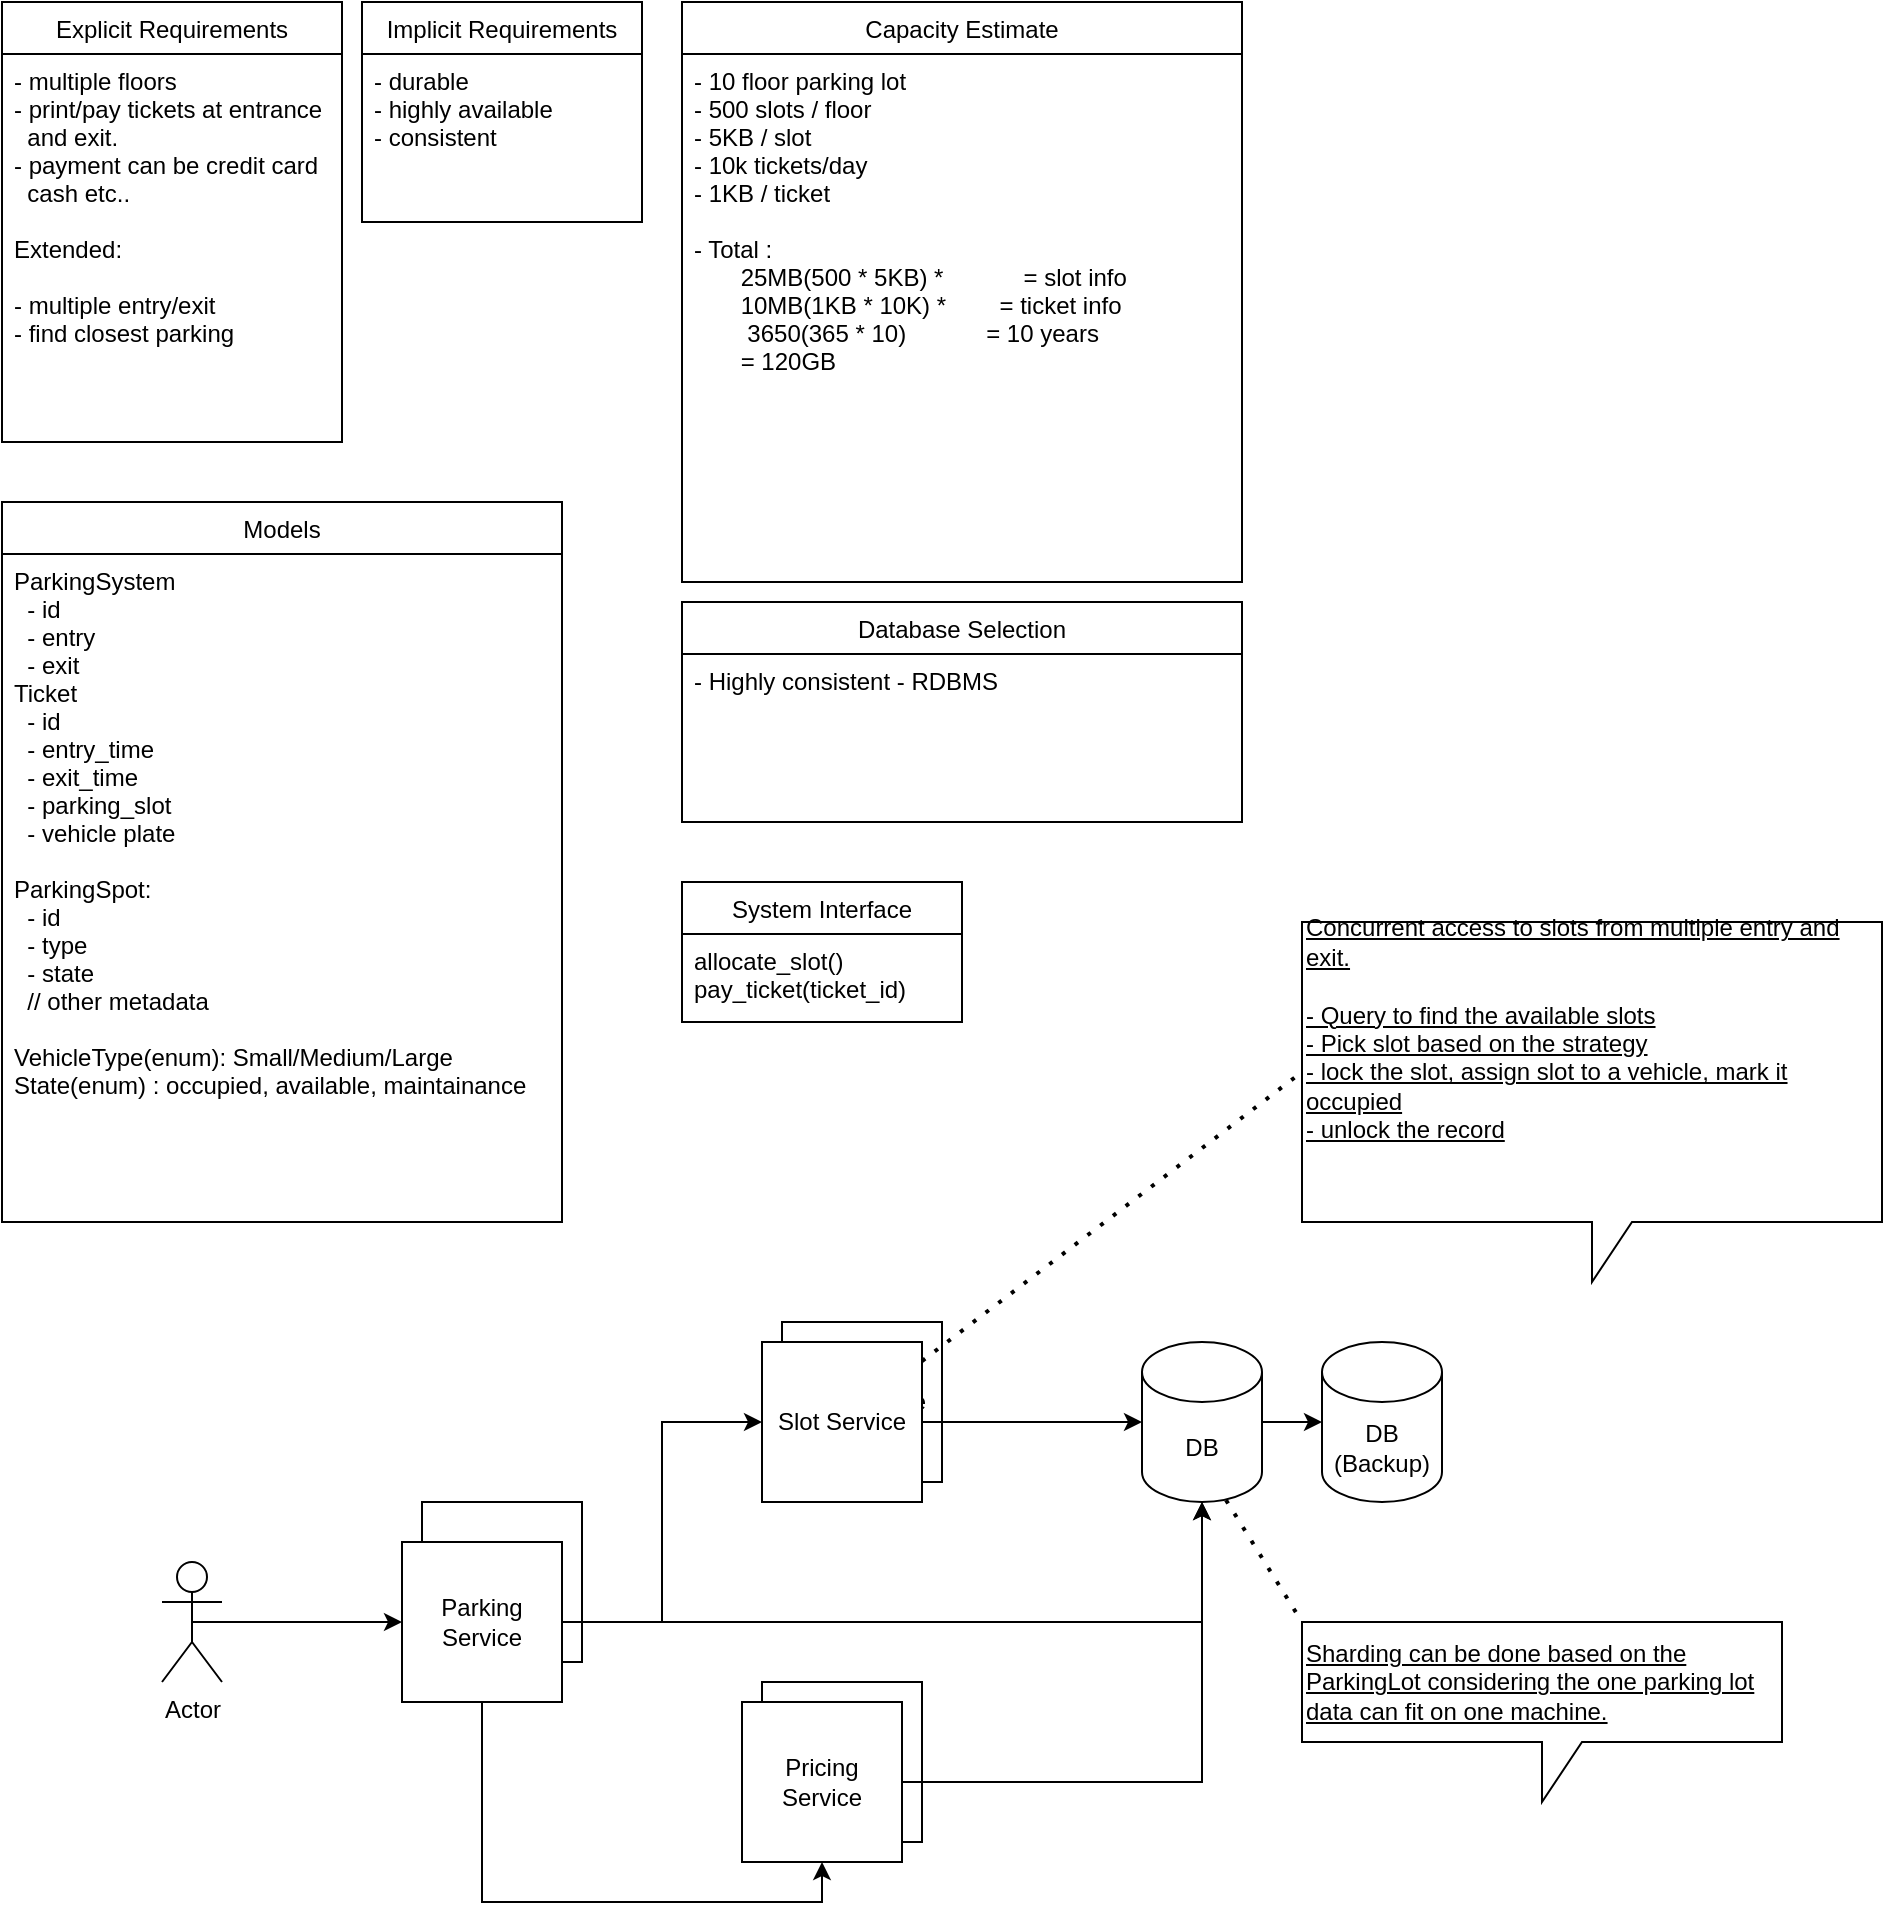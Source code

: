 <mxfile version="14.6.13" type="device"><diagram id="h0lr2CmEDd5Xquq4tO6g" name="Page-1"><mxGraphModel dx="706" dy="860" grid="1" gridSize="10" guides="1" tooltips="1" connect="1" arrows="1" fold="1" page="1" pageScale="1" pageWidth="850" pageHeight="1100" math="0" shadow="0"><root><mxCell id="0"/><mxCell id="1" parent="0"/><mxCell id="6KLpjg4VMVsjQ3TdnfAM-42" value="Parking&lt;br&gt;Service" style="whiteSpace=wrap;html=1;aspect=fixed;" vertex="1" parent="1"><mxGeometry x="280" y="790" width="80" height="80" as="geometry"/></mxCell><mxCell id="6KLpjg4VMVsjQ3TdnfAM-39" value="Pricing&lt;br&gt;Service" style="whiteSpace=wrap;html=1;aspect=fixed;" vertex="1" parent="1"><mxGeometry x="450" y="880" width="80" height="80" as="geometry"/></mxCell><mxCell id="6KLpjg4VMVsjQ3TdnfAM-38" value="Slot Service" style="whiteSpace=wrap;html=1;aspect=fixed;" vertex="1" parent="1"><mxGeometry x="460" y="700" width="80" height="80" as="geometry"/></mxCell><mxCell id="6KLpjg4VMVsjQ3TdnfAM-1" value="Explicit Requirements" style="swimlane;fontStyle=0;childLayout=stackLayout;horizontal=1;startSize=26;horizontalStack=0;resizeParent=1;resizeParentMax=0;resizeLast=0;collapsible=1;marginBottom=0;" vertex="1" parent="1"><mxGeometry x="70" y="40" width="170" height="220" as="geometry"/></mxCell><mxCell id="6KLpjg4VMVsjQ3TdnfAM-2" value="- multiple floors&#10;- print/pay tickets at entrance&#10;  and exit.&#10;- payment can be credit card&#10;  cash etc..&#10;&#10;Extended:&#10;&#10;- multiple entry/exit&#10;- find closest parking" style="text;strokeColor=none;fillColor=none;align=left;verticalAlign=top;spacingLeft=4;spacingRight=4;overflow=hidden;rotatable=0;points=[[0,0.5],[1,0.5]];portConstraint=eastwest;" vertex="1" parent="6KLpjg4VMVsjQ3TdnfAM-1"><mxGeometry y="26" width="170" height="194" as="geometry"/></mxCell><mxCell id="6KLpjg4VMVsjQ3TdnfAM-3" value="Implicit Requirements" style="swimlane;fontStyle=0;childLayout=stackLayout;horizontal=1;startSize=26;horizontalStack=0;resizeParent=1;resizeParentMax=0;resizeLast=0;collapsible=1;marginBottom=0;" vertex="1" parent="1"><mxGeometry x="250" y="40" width="140" height="110" as="geometry"/></mxCell><mxCell id="6KLpjg4VMVsjQ3TdnfAM-4" value="- durable&#10;- highly available &#10;- consistent" style="text;strokeColor=none;fillColor=none;align=left;verticalAlign=top;spacingLeft=4;spacingRight=4;overflow=hidden;rotatable=0;points=[[0,0.5],[1,0.5]];portConstraint=eastwest;" vertex="1" parent="6KLpjg4VMVsjQ3TdnfAM-3"><mxGeometry y="26" width="140" height="84" as="geometry"/></mxCell><mxCell id="6KLpjg4VMVsjQ3TdnfAM-5" value="Database Selection" style="swimlane;fontStyle=0;childLayout=stackLayout;horizontal=1;startSize=26;horizontalStack=0;resizeParent=1;resizeParentMax=0;resizeLast=0;collapsible=1;marginBottom=0;" vertex="1" parent="1"><mxGeometry x="410" y="340" width="280" height="110" as="geometry"/></mxCell><mxCell id="6KLpjg4VMVsjQ3TdnfAM-6" value="- Highly consistent - RDBMS" style="text;strokeColor=none;fillColor=none;align=left;verticalAlign=top;spacingLeft=4;spacingRight=4;overflow=hidden;rotatable=0;points=[[0,0.5],[1,0.5]];portConstraint=eastwest;" vertex="1" parent="6KLpjg4VMVsjQ3TdnfAM-5"><mxGeometry y="26" width="280" height="84" as="geometry"/></mxCell><mxCell id="6KLpjg4VMVsjQ3TdnfAM-9" value="Capacity Estimate" style="swimlane;fontStyle=0;childLayout=stackLayout;horizontal=1;startSize=26;horizontalStack=0;resizeParent=1;resizeParentMax=0;resizeLast=0;collapsible=1;marginBottom=0;" vertex="1" parent="1"><mxGeometry x="410" y="40" width="280" height="290" as="geometry"/></mxCell><mxCell id="6KLpjg4VMVsjQ3TdnfAM-10" value="- 10 floor parking lot&#10;- 500 slots / floor&#10;- 5KB / slot&#10;- 10k tickets/day&#10;- 1KB / ticket  &#10;&#10;- Total : &#10;       25MB(500 * 5KB) *            = slot info&#10;       10MB(1KB * 10K) *        = ticket info&#10;        3650(365 * 10)            = 10 years&#10;       = 120GB&#10;&#10;&#10;&#10;&#10;&#10;&#10;&#10;&#10;&#10;&#10;&#10;&#10;&#10;" style="text;strokeColor=none;fillColor=none;align=left;verticalAlign=top;spacingLeft=4;spacingRight=4;overflow=hidden;rotatable=0;points=[[0,0.5],[1,0.5]];portConstraint=eastwest;" vertex="1" parent="6KLpjg4VMVsjQ3TdnfAM-9"><mxGeometry y="26" width="280" height="264" as="geometry"/></mxCell><mxCell id="6KLpjg4VMVsjQ3TdnfAM-11" value="Models" style="swimlane;fontStyle=0;childLayout=stackLayout;horizontal=1;startSize=26;horizontalStack=0;resizeParent=1;resizeParentMax=0;resizeLast=0;collapsible=1;marginBottom=0;" vertex="1" parent="1"><mxGeometry x="70" y="290" width="280" height="360" as="geometry"/></mxCell><mxCell id="6KLpjg4VMVsjQ3TdnfAM-12" value="ParkingSystem&#10;  - id&#10;  - entry&#10;  - exit&#10;Ticket&#10;  - id&#10;  - entry_time&#10;  - exit_time&#10;  - parking_slot&#10;  - vehicle plate&#10;&#10;ParkingSpot:&#10;  - id&#10;  - type&#10;  - state&#10;  // other metadata&#10;&#10;VehicleType(enum): Small/Medium/Large&#10;State(enum) : occupied, available, maintainance&#10;&#10;" style="text;strokeColor=none;fillColor=none;align=left;verticalAlign=top;spacingLeft=4;spacingRight=4;overflow=hidden;rotatable=0;points=[[0,0.5],[1,0.5]];portConstraint=eastwest;" vertex="1" parent="6KLpjg4VMVsjQ3TdnfAM-11"><mxGeometry y="26" width="280" height="334" as="geometry"/></mxCell><mxCell id="6KLpjg4VMVsjQ3TdnfAM-19" style="edgeStyle=orthogonalEdgeStyle;rounded=0;orthogonalLoop=1;jettySize=auto;html=1;exitX=0.5;exitY=0.5;exitDx=0;exitDy=0;exitPerimeter=0;entryX=0;entryY=0.5;entryDx=0;entryDy=0;" edge="1" parent="1" source="6KLpjg4VMVsjQ3TdnfAM-13" target="6KLpjg4VMVsjQ3TdnfAM-14"><mxGeometry relative="1" as="geometry"/></mxCell><mxCell id="6KLpjg4VMVsjQ3TdnfAM-13" value="Actor" style="shape=umlActor;verticalLabelPosition=bottom;verticalAlign=top;html=1;outlineConnect=0;" vertex="1" parent="1"><mxGeometry x="150" y="820" width="30" height="60" as="geometry"/></mxCell><mxCell id="6KLpjg4VMVsjQ3TdnfAM-20" style="edgeStyle=orthogonalEdgeStyle;rounded=0;orthogonalLoop=1;jettySize=auto;html=1;entryX=0;entryY=0.5;entryDx=0;entryDy=0;" edge="1" parent="1" source="6KLpjg4VMVsjQ3TdnfAM-14" target="6KLpjg4VMVsjQ3TdnfAM-17"><mxGeometry relative="1" as="geometry"/></mxCell><mxCell id="6KLpjg4VMVsjQ3TdnfAM-25" style="edgeStyle=orthogonalEdgeStyle;rounded=0;orthogonalLoop=1;jettySize=auto;html=1;entryX=0.5;entryY=1;entryDx=0;entryDy=0;entryPerimeter=0;" edge="1" parent="1" source="6KLpjg4VMVsjQ3TdnfAM-14" target="6KLpjg4VMVsjQ3TdnfAM-21"><mxGeometry relative="1" as="geometry"><mxPoint x="310" y="960" as="targetPoint"/></mxGeometry></mxCell><mxCell id="6KLpjg4VMVsjQ3TdnfAM-28" style="edgeStyle=orthogonalEdgeStyle;rounded=0;orthogonalLoop=1;jettySize=auto;html=1;entryX=0.5;entryY=1;entryDx=0;entryDy=0;exitX=0.5;exitY=1;exitDx=0;exitDy=0;" edge="1" parent="1" source="6KLpjg4VMVsjQ3TdnfAM-14" target="6KLpjg4VMVsjQ3TdnfAM-27"><mxGeometry relative="1" as="geometry"/></mxCell><mxCell id="6KLpjg4VMVsjQ3TdnfAM-14" value="Parking&lt;br&gt;Service" style="whiteSpace=wrap;html=1;aspect=fixed;" vertex="1" parent="1"><mxGeometry x="270" y="810" width="80" height="80" as="geometry"/></mxCell><mxCell id="6KLpjg4VMVsjQ3TdnfAM-22" style="edgeStyle=orthogonalEdgeStyle;rounded=0;orthogonalLoop=1;jettySize=auto;html=1;entryX=0;entryY=0.5;entryDx=0;entryDy=0;entryPerimeter=0;" edge="1" parent="1" source="6KLpjg4VMVsjQ3TdnfAM-17" target="6KLpjg4VMVsjQ3TdnfAM-21"><mxGeometry relative="1" as="geometry"/></mxCell><mxCell id="6KLpjg4VMVsjQ3TdnfAM-17" value="Slot Service" style="whiteSpace=wrap;html=1;aspect=fixed;" vertex="1" parent="1"><mxGeometry x="450" y="710" width="80" height="80" as="geometry"/></mxCell><mxCell id="6KLpjg4VMVsjQ3TdnfAM-41" style="edgeStyle=orthogonalEdgeStyle;rounded=0;orthogonalLoop=1;jettySize=auto;html=1;exitX=1;exitY=0.5;exitDx=0;exitDy=0;exitPerimeter=0;entryX=0;entryY=0.5;entryDx=0;entryDy=0;entryPerimeter=0;" edge="1" parent="1" source="6KLpjg4VMVsjQ3TdnfAM-21" target="6KLpjg4VMVsjQ3TdnfAM-40"><mxGeometry relative="1" as="geometry"/></mxCell><mxCell id="6KLpjg4VMVsjQ3TdnfAM-21" value="DB" style="shape=cylinder3;whiteSpace=wrap;html=1;boundedLbl=1;backgroundOutline=1;size=15;" vertex="1" parent="1"><mxGeometry x="640" y="710" width="60" height="80" as="geometry"/></mxCell><mxCell id="6KLpjg4VMVsjQ3TdnfAM-30" style="edgeStyle=orthogonalEdgeStyle;rounded=0;orthogonalLoop=1;jettySize=auto;html=1;" edge="1" parent="1" source="6KLpjg4VMVsjQ3TdnfAM-27" target="6KLpjg4VMVsjQ3TdnfAM-21"><mxGeometry relative="1" as="geometry"/></mxCell><mxCell id="6KLpjg4VMVsjQ3TdnfAM-27" value="Pricing&lt;br&gt;Service" style="whiteSpace=wrap;html=1;aspect=fixed;" vertex="1" parent="1"><mxGeometry x="440" y="890" width="80" height="80" as="geometry"/></mxCell><mxCell id="6KLpjg4VMVsjQ3TdnfAM-31" value="System Interface" style="swimlane;fontStyle=0;childLayout=stackLayout;horizontal=1;startSize=26;horizontalStack=0;resizeParent=1;resizeParentMax=0;resizeLast=0;collapsible=1;marginBottom=0;" vertex="1" parent="1"><mxGeometry x="410" y="480" width="140" height="70" as="geometry"/></mxCell><mxCell id="6KLpjg4VMVsjQ3TdnfAM-32" value="allocate_slot()&#10;pay_ticket(ticket_id) &#10;" style="text;strokeColor=none;fillColor=none;align=left;verticalAlign=top;spacingLeft=4;spacingRight=4;overflow=hidden;rotatable=0;points=[[0,0.5],[1,0.5]];portConstraint=eastwest;" vertex="1" parent="6KLpjg4VMVsjQ3TdnfAM-31"><mxGeometry y="26" width="140" height="44" as="geometry"/></mxCell><mxCell id="6KLpjg4VMVsjQ3TdnfAM-36" value="&lt;a class=&quot;yt-simple-endpoint style-scope ytd-toggle-button-renderer&quot; tabindex=&quot;-1&quot; style=&quot;display: flex ; cursor: pointer ; color: inherit ; border-radius: inherit&quot;&gt;Concurrent access to slots from multiple entry and exit.&lt;/a&gt;&lt;a class=&quot;yt-simple-endpoint style-scope ytd-toggle-button-renderer&quot; tabindex=&quot;-1&quot; style=&quot;display: flex ; cursor: pointer ; color: inherit ; border-radius: inherit&quot;&gt;&lt;br&gt;&lt;/a&gt;&lt;a class=&quot;yt-simple-endpoint style-scope ytd-toggle-button-renderer&quot; tabindex=&quot;-1&quot; style=&quot;display: flex ; cursor: pointer ; color: inherit ; border-radius: inherit&quot;&gt;- Query to find the available slots&lt;/a&gt;&lt;a class=&quot;yt-simple-endpoint style-scope ytd-toggle-button-renderer&quot; tabindex=&quot;-1&quot; style=&quot;display: flex ; cursor: pointer ; color: inherit ; border-radius: inherit&quot;&gt;- Pick slot based on the strategy&lt;/a&gt;&lt;a class=&quot;yt-simple-endpoint style-scope ytd-toggle-button-renderer&quot; tabindex=&quot;-1&quot; style=&quot;display: flex ; cursor: pointer ; color: inherit ; border-radius: inherit&quot;&gt;- lock the slot, assign slot to a vehicle, mark it occupied&lt;/a&gt;&lt;a class=&quot;yt-simple-endpoint style-scope ytd-toggle-button-renderer&quot; tabindex=&quot;-1&quot; style=&quot;display: flex ; cursor: pointer ; color: inherit ; border-radius: inherit&quot;&gt;- unlock the record&lt;br&gt;&lt;/a&gt;&lt;a class=&quot;yt-simple-endpoint style-scope ytd-toggle-button-renderer&quot; tabindex=&quot;-1&quot; style=&quot;display: flex ; cursor: pointer ; color: inherit ; border-radius: inherit&quot;&gt;&lt;br&gt;&lt;/a&gt;&lt;a class=&quot;yt-simple-endpoint style-scope ytd-toggle-button-renderer&quot; tabindex=&quot;-1&quot; style=&quot;display: flex ; cursor: pointer ; color: inherit ; border-radius: inherit&quot;&gt;&lt;br&gt;&lt;/a&gt;&lt;a class=&quot;yt-simple-endpoint style-scope ytd-toggle-button-renderer&quot; tabindex=&quot;-1&quot; style=&quot;display: flex ; cursor: pointer ; color: inherit ; border-radius: inherit&quot;&gt;&lt;br&gt;&lt;/a&gt;" style="shape=callout;whiteSpace=wrap;html=1;perimeter=calloutPerimeter;align=left;" vertex="1" parent="1"><mxGeometry x="720" y="500" width="290" height="180" as="geometry"/></mxCell><mxCell id="6KLpjg4VMVsjQ3TdnfAM-37" value="" style="endArrow=none;dashed=1;html=1;dashPattern=1 3;strokeWidth=2;entryX=0;entryY=0;entryDx=0;entryDy=75;entryPerimeter=0;" edge="1" parent="1" source="6KLpjg4VMVsjQ3TdnfAM-17" target="6KLpjg4VMVsjQ3TdnfAM-36"><mxGeometry width="50" height="50" relative="1" as="geometry"><mxPoint x="720" y="840" as="sourcePoint"/><mxPoint x="770" y="790" as="targetPoint"/></mxGeometry></mxCell><mxCell id="6KLpjg4VMVsjQ3TdnfAM-40" value="DB&lt;br&gt;(Backup)" style="shape=cylinder3;whiteSpace=wrap;html=1;boundedLbl=1;backgroundOutline=1;size=15;" vertex="1" parent="1"><mxGeometry x="730" y="710" width="60" height="80" as="geometry"/></mxCell><mxCell id="6KLpjg4VMVsjQ3TdnfAM-43" value="&lt;a class=&quot;yt-simple-endpoint style-scope ytd-toggle-button-renderer&quot; tabindex=&quot;-1&quot; style=&quot;display: flex ; cursor: pointer ; color: inherit ; border-radius: inherit&quot;&gt;Sharding can be done based on the ParkingLot considering the one parking lot data can fit on one machine.&lt;/a&gt;" style="shape=callout;whiteSpace=wrap;html=1;perimeter=calloutPerimeter;align=left;position2=0.5;" vertex="1" parent="1"><mxGeometry x="720" y="850" width="240" height="90" as="geometry"/></mxCell><mxCell id="6KLpjg4VMVsjQ3TdnfAM-44" value="" style="endArrow=none;dashed=1;html=1;dashPattern=1 3;strokeWidth=2;entryX=0;entryY=0;entryDx=0;entryDy=0;entryPerimeter=0;exitX=0.7;exitY=0.988;exitDx=0;exitDy=0;exitPerimeter=0;" edge="1" parent="1" source="6KLpjg4VMVsjQ3TdnfAM-21" target="6KLpjg4VMVsjQ3TdnfAM-43"><mxGeometry width="50" height="50" relative="1" as="geometry"><mxPoint x="630" y="890" as="sourcePoint"/><mxPoint x="680" y="840" as="targetPoint"/></mxGeometry></mxCell></root></mxGraphModel></diagram></mxfile>